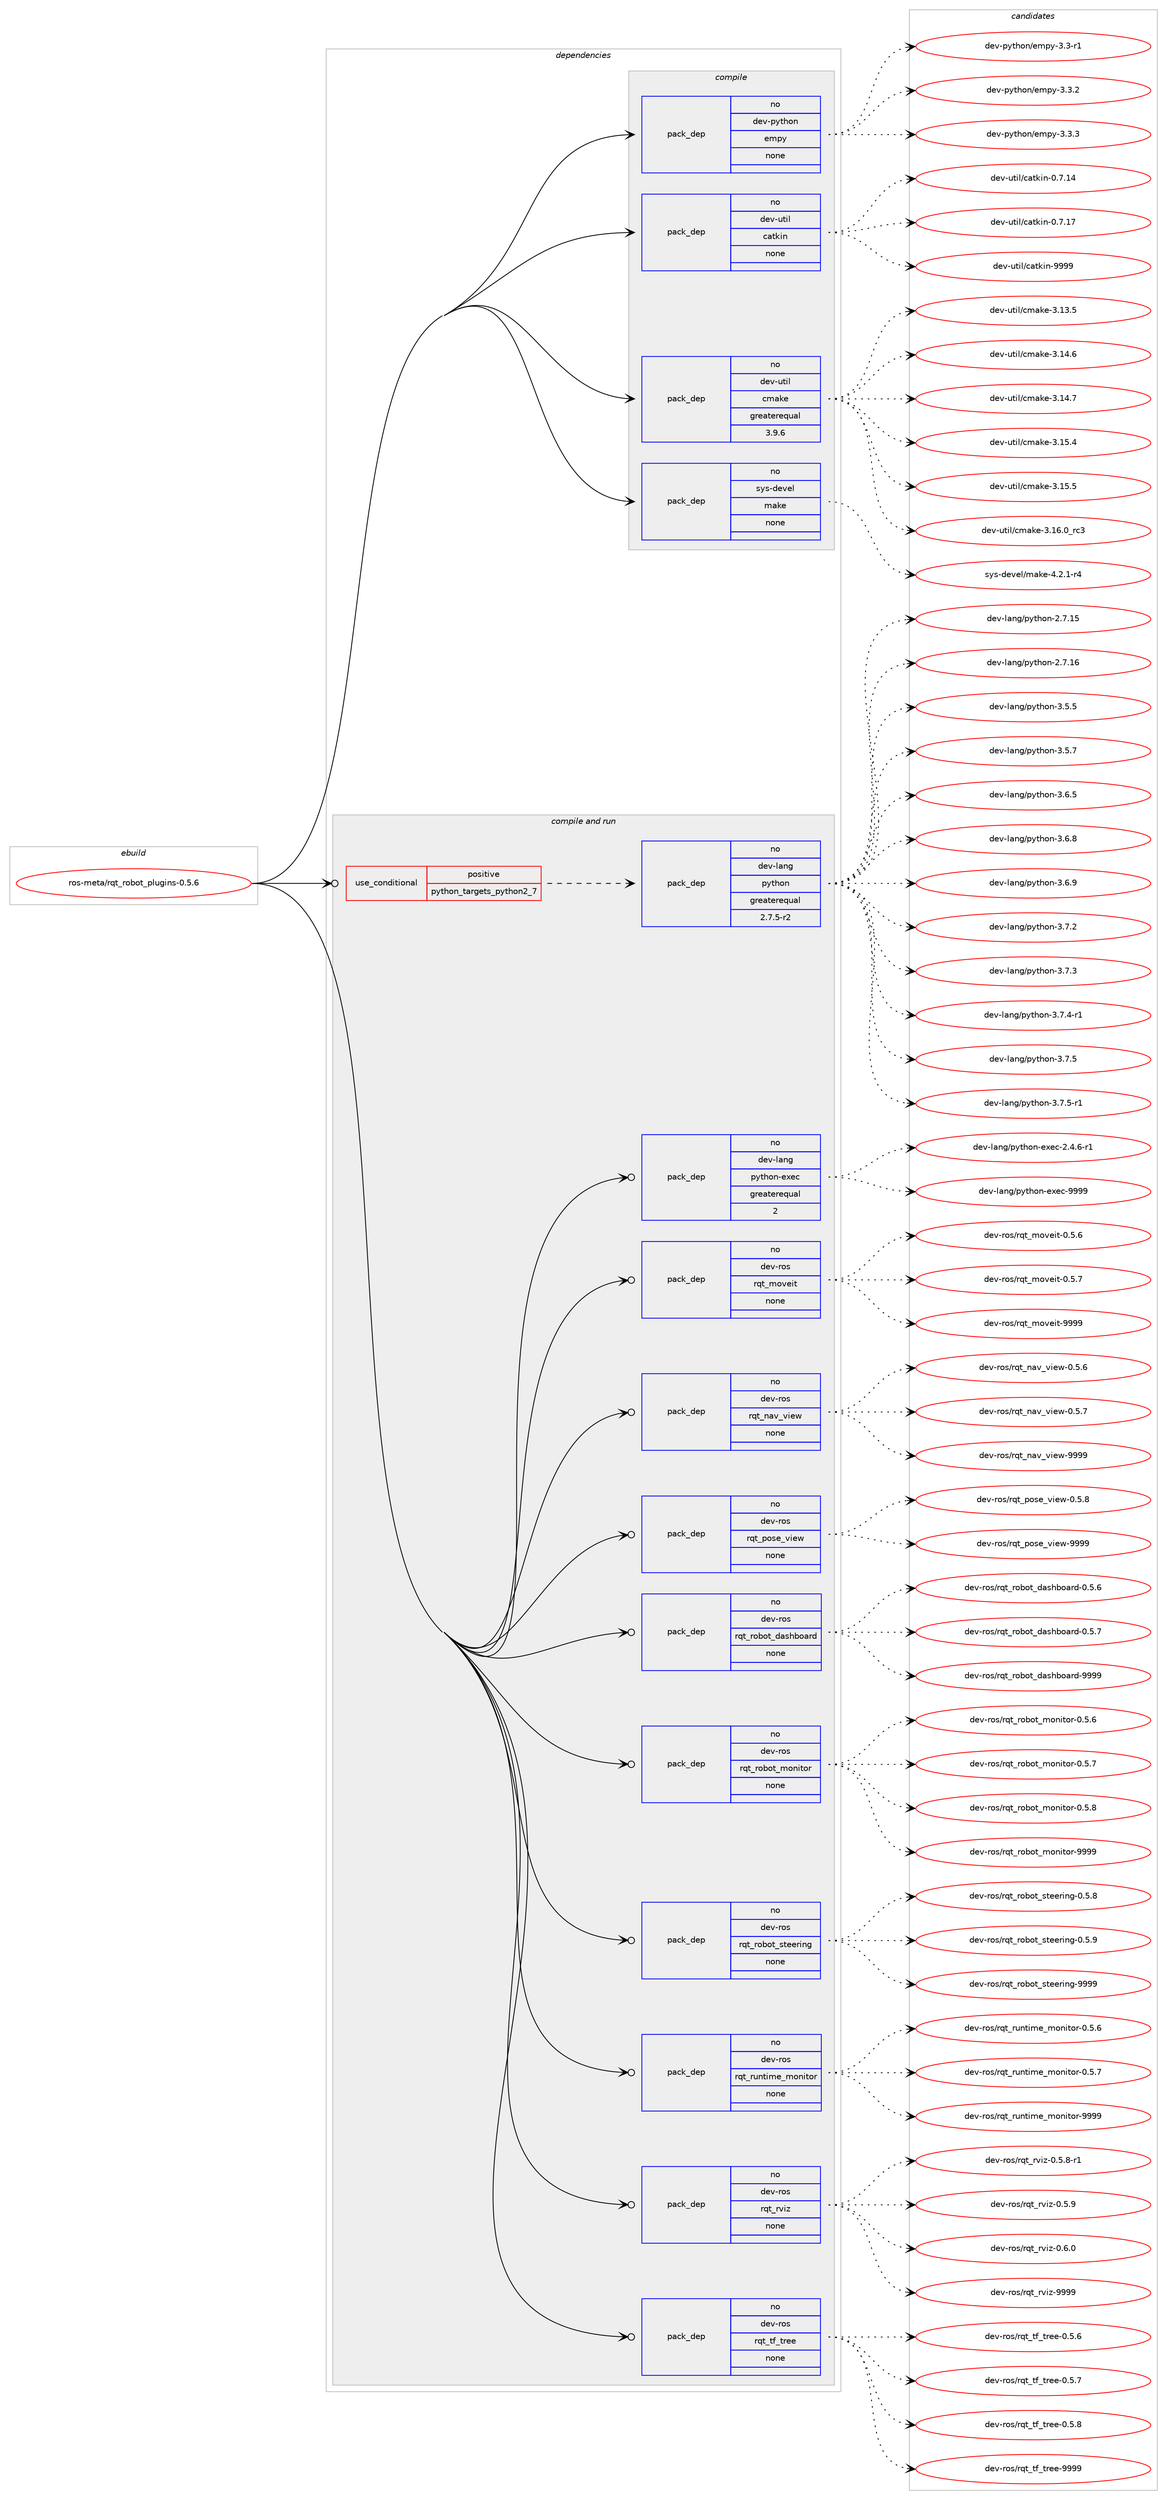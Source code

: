 digraph prolog {

# *************
# Graph options
# *************

newrank=true;
concentrate=true;
compound=true;
graph [rankdir=LR,fontname=Helvetica,fontsize=10,ranksep=1.5];#, ranksep=2.5, nodesep=0.2];
edge  [arrowhead=vee];
node  [fontname=Helvetica,fontsize=10];

# **********
# The ebuild
# **********

subgraph cluster_leftcol {
color=gray;
rank=same;
label=<<i>ebuild</i>>;
id [label="ros-meta/rqt_robot_plugins-0.5.6", color=red, width=4, href="../ros-meta/rqt_robot_plugins-0.5.6.svg"];
}

# ****************
# The dependencies
# ****************

subgraph cluster_midcol {
color=gray;
label=<<i>dependencies</i>>;
subgraph cluster_compile {
fillcolor="#eeeeee";
style=filled;
label=<<i>compile</i>>;
subgraph pack627174 {
dependency848600 [label=<<TABLE BORDER="0" CELLBORDER="1" CELLSPACING="0" CELLPADDING="4" WIDTH="220"><TR><TD ROWSPAN="6" CELLPADDING="30">pack_dep</TD></TR><TR><TD WIDTH="110">no</TD></TR><TR><TD>dev-python</TD></TR><TR><TD>empy</TD></TR><TR><TD>none</TD></TR><TR><TD></TD></TR></TABLE>>, shape=none, color=blue];
}
id:e -> dependency848600:w [weight=20,style="solid",arrowhead="vee"];
subgraph pack627175 {
dependency848601 [label=<<TABLE BORDER="0" CELLBORDER="1" CELLSPACING="0" CELLPADDING="4" WIDTH="220"><TR><TD ROWSPAN="6" CELLPADDING="30">pack_dep</TD></TR><TR><TD WIDTH="110">no</TD></TR><TR><TD>dev-util</TD></TR><TR><TD>catkin</TD></TR><TR><TD>none</TD></TR><TR><TD></TD></TR></TABLE>>, shape=none, color=blue];
}
id:e -> dependency848601:w [weight=20,style="solid",arrowhead="vee"];
subgraph pack627176 {
dependency848602 [label=<<TABLE BORDER="0" CELLBORDER="1" CELLSPACING="0" CELLPADDING="4" WIDTH="220"><TR><TD ROWSPAN="6" CELLPADDING="30">pack_dep</TD></TR><TR><TD WIDTH="110">no</TD></TR><TR><TD>dev-util</TD></TR><TR><TD>cmake</TD></TR><TR><TD>greaterequal</TD></TR><TR><TD>3.9.6</TD></TR></TABLE>>, shape=none, color=blue];
}
id:e -> dependency848602:w [weight=20,style="solid",arrowhead="vee"];
subgraph pack627177 {
dependency848603 [label=<<TABLE BORDER="0" CELLBORDER="1" CELLSPACING="0" CELLPADDING="4" WIDTH="220"><TR><TD ROWSPAN="6" CELLPADDING="30">pack_dep</TD></TR><TR><TD WIDTH="110">no</TD></TR><TR><TD>sys-devel</TD></TR><TR><TD>make</TD></TR><TR><TD>none</TD></TR><TR><TD></TD></TR></TABLE>>, shape=none, color=blue];
}
id:e -> dependency848603:w [weight=20,style="solid",arrowhead="vee"];
}
subgraph cluster_compileandrun {
fillcolor="#eeeeee";
style=filled;
label=<<i>compile and run</i>>;
subgraph cond206492 {
dependency848604 [label=<<TABLE BORDER="0" CELLBORDER="1" CELLSPACING="0" CELLPADDING="4"><TR><TD ROWSPAN="3" CELLPADDING="10">use_conditional</TD></TR><TR><TD>positive</TD></TR><TR><TD>python_targets_python2_7</TD></TR></TABLE>>, shape=none, color=red];
subgraph pack627178 {
dependency848605 [label=<<TABLE BORDER="0" CELLBORDER="1" CELLSPACING="0" CELLPADDING="4" WIDTH="220"><TR><TD ROWSPAN="6" CELLPADDING="30">pack_dep</TD></TR><TR><TD WIDTH="110">no</TD></TR><TR><TD>dev-lang</TD></TR><TR><TD>python</TD></TR><TR><TD>greaterequal</TD></TR><TR><TD>2.7.5-r2</TD></TR></TABLE>>, shape=none, color=blue];
}
dependency848604:e -> dependency848605:w [weight=20,style="dashed",arrowhead="vee"];
}
id:e -> dependency848604:w [weight=20,style="solid",arrowhead="odotvee"];
subgraph pack627179 {
dependency848606 [label=<<TABLE BORDER="0" CELLBORDER="1" CELLSPACING="0" CELLPADDING="4" WIDTH="220"><TR><TD ROWSPAN="6" CELLPADDING="30">pack_dep</TD></TR><TR><TD WIDTH="110">no</TD></TR><TR><TD>dev-lang</TD></TR><TR><TD>python-exec</TD></TR><TR><TD>greaterequal</TD></TR><TR><TD>2</TD></TR></TABLE>>, shape=none, color=blue];
}
id:e -> dependency848606:w [weight=20,style="solid",arrowhead="odotvee"];
subgraph pack627180 {
dependency848607 [label=<<TABLE BORDER="0" CELLBORDER="1" CELLSPACING="0" CELLPADDING="4" WIDTH="220"><TR><TD ROWSPAN="6" CELLPADDING="30">pack_dep</TD></TR><TR><TD WIDTH="110">no</TD></TR><TR><TD>dev-ros</TD></TR><TR><TD>rqt_moveit</TD></TR><TR><TD>none</TD></TR><TR><TD></TD></TR></TABLE>>, shape=none, color=blue];
}
id:e -> dependency848607:w [weight=20,style="solid",arrowhead="odotvee"];
subgraph pack627181 {
dependency848608 [label=<<TABLE BORDER="0" CELLBORDER="1" CELLSPACING="0" CELLPADDING="4" WIDTH="220"><TR><TD ROWSPAN="6" CELLPADDING="30">pack_dep</TD></TR><TR><TD WIDTH="110">no</TD></TR><TR><TD>dev-ros</TD></TR><TR><TD>rqt_nav_view</TD></TR><TR><TD>none</TD></TR><TR><TD></TD></TR></TABLE>>, shape=none, color=blue];
}
id:e -> dependency848608:w [weight=20,style="solid",arrowhead="odotvee"];
subgraph pack627182 {
dependency848609 [label=<<TABLE BORDER="0" CELLBORDER="1" CELLSPACING="0" CELLPADDING="4" WIDTH="220"><TR><TD ROWSPAN="6" CELLPADDING="30">pack_dep</TD></TR><TR><TD WIDTH="110">no</TD></TR><TR><TD>dev-ros</TD></TR><TR><TD>rqt_pose_view</TD></TR><TR><TD>none</TD></TR><TR><TD></TD></TR></TABLE>>, shape=none, color=blue];
}
id:e -> dependency848609:w [weight=20,style="solid",arrowhead="odotvee"];
subgraph pack627183 {
dependency848610 [label=<<TABLE BORDER="0" CELLBORDER="1" CELLSPACING="0" CELLPADDING="4" WIDTH="220"><TR><TD ROWSPAN="6" CELLPADDING="30">pack_dep</TD></TR><TR><TD WIDTH="110">no</TD></TR><TR><TD>dev-ros</TD></TR><TR><TD>rqt_robot_dashboard</TD></TR><TR><TD>none</TD></TR><TR><TD></TD></TR></TABLE>>, shape=none, color=blue];
}
id:e -> dependency848610:w [weight=20,style="solid",arrowhead="odotvee"];
subgraph pack627184 {
dependency848611 [label=<<TABLE BORDER="0" CELLBORDER="1" CELLSPACING="0" CELLPADDING="4" WIDTH="220"><TR><TD ROWSPAN="6" CELLPADDING="30">pack_dep</TD></TR><TR><TD WIDTH="110">no</TD></TR><TR><TD>dev-ros</TD></TR><TR><TD>rqt_robot_monitor</TD></TR><TR><TD>none</TD></TR><TR><TD></TD></TR></TABLE>>, shape=none, color=blue];
}
id:e -> dependency848611:w [weight=20,style="solid",arrowhead="odotvee"];
subgraph pack627185 {
dependency848612 [label=<<TABLE BORDER="0" CELLBORDER="1" CELLSPACING="0" CELLPADDING="4" WIDTH="220"><TR><TD ROWSPAN="6" CELLPADDING="30">pack_dep</TD></TR><TR><TD WIDTH="110">no</TD></TR><TR><TD>dev-ros</TD></TR><TR><TD>rqt_robot_steering</TD></TR><TR><TD>none</TD></TR><TR><TD></TD></TR></TABLE>>, shape=none, color=blue];
}
id:e -> dependency848612:w [weight=20,style="solid",arrowhead="odotvee"];
subgraph pack627186 {
dependency848613 [label=<<TABLE BORDER="0" CELLBORDER="1" CELLSPACING="0" CELLPADDING="4" WIDTH="220"><TR><TD ROWSPAN="6" CELLPADDING="30">pack_dep</TD></TR><TR><TD WIDTH="110">no</TD></TR><TR><TD>dev-ros</TD></TR><TR><TD>rqt_runtime_monitor</TD></TR><TR><TD>none</TD></TR><TR><TD></TD></TR></TABLE>>, shape=none, color=blue];
}
id:e -> dependency848613:w [weight=20,style="solid",arrowhead="odotvee"];
subgraph pack627187 {
dependency848614 [label=<<TABLE BORDER="0" CELLBORDER="1" CELLSPACING="0" CELLPADDING="4" WIDTH="220"><TR><TD ROWSPAN="6" CELLPADDING="30">pack_dep</TD></TR><TR><TD WIDTH="110">no</TD></TR><TR><TD>dev-ros</TD></TR><TR><TD>rqt_rviz</TD></TR><TR><TD>none</TD></TR><TR><TD></TD></TR></TABLE>>, shape=none, color=blue];
}
id:e -> dependency848614:w [weight=20,style="solid",arrowhead="odotvee"];
subgraph pack627188 {
dependency848615 [label=<<TABLE BORDER="0" CELLBORDER="1" CELLSPACING="0" CELLPADDING="4" WIDTH="220"><TR><TD ROWSPAN="6" CELLPADDING="30">pack_dep</TD></TR><TR><TD WIDTH="110">no</TD></TR><TR><TD>dev-ros</TD></TR><TR><TD>rqt_tf_tree</TD></TR><TR><TD>none</TD></TR><TR><TD></TD></TR></TABLE>>, shape=none, color=blue];
}
id:e -> dependency848615:w [weight=20,style="solid",arrowhead="odotvee"];
}
subgraph cluster_run {
fillcolor="#eeeeee";
style=filled;
label=<<i>run</i>>;
}
}

# **************
# The candidates
# **************

subgraph cluster_choices {
rank=same;
color=gray;
label=<<i>candidates</i>>;

subgraph choice627174 {
color=black;
nodesep=1;
choice1001011184511212111610411111047101109112121455146514511449 [label="dev-python/empy-3.3-r1", color=red, width=4,href="../dev-python/empy-3.3-r1.svg"];
choice1001011184511212111610411111047101109112121455146514650 [label="dev-python/empy-3.3.2", color=red, width=4,href="../dev-python/empy-3.3.2.svg"];
choice1001011184511212111610411111047101109112121455146514651 [label="dev-python/empy-3.3.3", color=red, width=4,href="../dev-python/empy-3.3.3.svg"];
dependency848600:e -> choice1001011184511212111610411111047101109112121455146514511449:w [style=dotted,weight="100"];
dependency848600:e -> choice1001011184511212111610411111047101109112121455146514650:w [style=dotted,weight="100"];
dependency848600:e -> choice1001011184511212111610411111047101109112121455146514651:w [style=dotted,weight="100"];
}
subgraph choice627175 {
color=black;
nodesep=1;
choice1001011184511711610510847999711610710511045484655464952 [label="dev-util/catkin-0.7.14", color=red, width=4,href="../dev-util/catkin-0.7.14.svg"];
choice1001011184511711610510847999711610710511045484655464955 [label="dev-util/catkin-0.7.17", color=red, width=4,href="../dev-util/catkin-0.7.17.svg"];
choice100101118451171161051084799971161071051104557575757 [label="dev-util/catkin-9999", color=red, width=4,href="../dev-util/catkin-9999.svg"];
dependency848601:e -> choice1001011184511711610510847999711610710511045484655464952:w [style=dotted,weight="100"];
dependency848601:e -> choice1001011184511711610510847999711610710511045484655464955:w [style=dotted,weight="100"];
dependency848601:e -> choice100101118451171161051084799971161071051104557575757:w [style=dotted,weight="100"];
}
subgraph choice627176 {
color=black;
nodesep=1;
choice1001011184511711610510847991099710710145514649514653 [label="dev-util/cmake-3.13.5", color=red, width=4,href="../dev-util/cmake-3.13.5.svg"];
choice1001011184511711610510847991099710710145514649524654 [label="dev-util/cmake-3.14.6", color=red, width=4,href="../dev-util/cmake-3.14.6.svg"];
choice1001011184511711610510847991099710710145514649524655 [label="dev-util/cmake-3.14.7", color=red, width=4,href="../dev-util/cmake-3.14.7.svg"];
choice1001011184511711610510847991099710710145514649534652 [label="dev-util/cmake-3.15.4", color=red, width=4,href="../dev-util/cmake-3.15.4.svg"];
choice1001011184511711610510847991099710710145514649534653 [label="dev-util/cmake-3.15.5", color=red, width=4,href="../dev-util/cmake-3.15.5.svg"];
choice1001011184511711610510847991099710710145514649544648951149951 [label="dev-util/cmake-3.16.0_rc3", color=red, width=4,href="../dev-util/cmake-3.16.0_rc3.svg"];
dependency848602:e -> choice1001011184511711610510847991099710710145514649514653:w [style=dotted,weight="100"];
dependency848602:e -> choice1001011184511711610510847991099710710145514649524654:w [style=dotted,weight="100"];
dependency848602:e -> choice1001011184511711610510847991099710710145514649524655:w [style=dotted,weight="100"];
dependency848602:e -> choice1001011184511711610510847991099710710145514649534652:w [style=dotted,weight="100"];
dependency848602:e -> choice1001011184511711610510847991099710710145514649534653:w [style=dotted,weight="100"];
dependency848602:e -> choice1001011184511711610510847991099710710145514649544648951149951:w [style=dotted,weight="100"];
}
subgraph choice627177 {
color=black;
nodesep=1;
choice1151211154510010111810110847109971071014552465046494511452 [label="sys-devel/make-4.2.1-r4", color=red, width=4,href="../sys-devel/make-4.2.1-r4.svg"];
dependency848603:e -> choice1151211154510010111810110847109971071014552465046494511452:w [style=dotted,weight="100"];
}
subgraph choice627178 {
color=black;
nodesep=1;
choice10010111845108971101034711212111610411111045504655464953 [label="dev-lang/python-2.7.15", color=red, width=4,href="../dev-lang/python-2.7.15.svg"];
choice10010111845108971101034711212111610411111045504655464954 [label="dev-lang/python-2.7.16", color=red, width=4,href="../dev-lang/python-2.7.16.svg"];
choice100101118451089711010347112121116104111110455146534653 [label="dev-lang/python-3.5.5", color=red, width=4,href="../dev-lang/python-3.5.5.svg"];
choice100101118451089711010347112121116104111110455146534655 [label="dev-lang/python-3.5.7", color=red, width=4,href="../dev-lang/python-3.5.7.svg"];
choice100101118451089711010347112121116104111110455146544653 [label="dev-lang/python-3.6.5", color=red, width=4,href="../dev-lang/python-3.6.5.svg"];
choice100101118451089711010347112121116104111110455146544656 [label="dev-lang/python-3.6.8", color=red, width=4,href="../dev-lang/python-3.6.8.svg"];
choice100101118451089711010347112121116104111110455146544657 [label="dev-lang/python-3.6.9", color=red, width=4,href="../dev-lang/python-3.6.9.svg"];
choice100101118451089711010347112121116104111110455146554650 [label="dev-lang/python-3.7.2", color=red, width=4,href="../dev-lang/python-3.7.2.svg"];
choice100101118451089711010347112121116104111110455146554651 [label="dev-lang/python-3.7.3", color=red, width=4,href="../dev-lang/python-3.7.3.svg"];
choice1001011184510897110103471121211161041111104551465546524511449 [label="dev-lang/python-3.7.4-r1", color=red, width=4,href="../dev-lang/python-3.7.4-r1.svg"];
choice100101118451089711010347112121116104111110455146554653 [label="dev-lang/python-3.7.5", color=red, width=4,href="../dev-lang/python-3.7.5.svg"];
choice1001011184510897110103471121211161041111104551465546534511449 [label="dev-lang/python-3.7.5-r1", color=red, width=4,href="../dev-lang/python-3.7.5-r1.svg"];
dependency848605:e -> choice10010111845108971101034711212111610411111045504655464953:w [style=dotted,weight="100"];
dependency848605:e -> choice10010111845108971101034711212111610411111045504655464954:w [style=dotted,weight="100"];
dependency848605:e -> choice100101118451089711010347112121116104111110455146534653:w [style=dotted,weight="100"];
dependency848605:e -> choice100101118451089711010347112121116104111110455146534655:w [style=dotted,weight="100"];
dependency848605:e -> choice100101118451089711010347112121116104111110455146544653:w [style=dotted,weight="100"];
dependency848605:e -> choice100101118451089711010347112121116104111110455146544656:w [style=dotted,weight="100"];
dependency848605:e -> choice100101118451089711010347112121116104111110455146544657:w [style=dotted,weight="100"];
dependency848605:e -> choice100101118451089711010347112121116104111110455146554650:w [style=dotted,weight="100"];
dependency848605:e -> choice100101118451089711010347112121116104111110455146554651:w [style=dotted,weight="100"];
dependency848605:e -> choice1001011184510897110103471121211161041111104551465546524511449:w [style=dotted,weight="100"];
dependency848605:e -> choice100101118451089711010347112121116104111110455146554653:w [style=dotted,weight="100"];
dependency848605:e -> choice1001011184510897110103471121211161041111104551465546534511449:w [style=dotted,weight="100"];
}
subgraph choice627179 {
color=black;
nodesep=1;
choice10010111845108971101034711212111610411111045101120101994550465246544511449 [label="dev-lang/python-exec-2.4.6-r1", color=red, width=4,href="../dev-lang/python-exec-2.4.6-r1.svg"];
choice10010111845108971101034711212111610411111045101120101994557575757 [label="dev-lang/python-exec-9999", color=red, width=4,href="../dev-lang/python-exec-9999.svg"];
dependency848606:e -> choice10010111845108971101034711212111610411111045101120101994550465246544511449:w [style=dotted,weight="100"];
dependency848606:e -> choice10010111845108971101034711212111610411111045101120101994557575757:w [style=dotted,weight="100"];
}
subgraph choice627180 {
color=black;
nodesep=1;
choice100101118451141111154711411311695109111118101105116454846534654 [label="dev-ros/rqt_moveit-0.5.6", color=red, width=4,href="../dev-ros/rqt_moveit-0.5.6.svg"];
choice100101118451141111154711411311695109111118101105116454846534655 [label="dev-ros/rqt_moveit-0.5.7", color=red, width=4,href="../dev-ros/rqt_moveit-0.5.7.svg"];
choice1001011184511411111547114113116951091111181011051164557575757 [label="dev-ros/rqt_moveit-9999", color=red, width=4,href="../dev-ros/rqt_moveit-9999.svg"];
dependency848607:e -> choice100101118451141111154711411311695109111118101105116454846534654:w [style=dotted,weight="100"];
dependency848607:e -> choice100101118451141111154711411311695109111118101105116454846534655:w [style=dotted,weight="100"];
dependency848607:e -> choice1001011184511411111547114113116951091111181011051164557575757:w [style=dotted,weight="100"];
}
subgraph choice627181 {
color=black;
nodesep=1;
choice1001011184511411111547114113116951109711895118105101119454846534654 [label="dev-ros/rqt_nav_view-0.5.6", color=red, width=4,href="../dev-ros/rqt_nav_view-0.5.6.svg"];
choice1001011184511411111547114113116951109711895118105101119454846534655 [label="dev-ros/rqt_nav_view-0.5.7", color=red, width=4,href="../dev-ros/rqt_nav_view-0.5.7.svg"];
choice10010111845114111115471141131169511097118951181051011194557575757 [label="dev-ros/rqt_nav_view-9999", color=red, width=4,href="../dev-ros/rqt_nav_view-9999.svg"];
dependency848608:e -> choice1001011184511411111547114113116951109711895118105101119454846534654:w [style=dotted,weight="100"];
dependency848608:e -> choice1001011184511411111547114113116951109711895118105101119454846534655:w [style=dotted,weight="100"];
dependency848608:e -> choice10010111845114111115471141131169511097118951181051011194557575757:w [style=dotted,weight="100"];
}
subgraph choice627182 {
color=black;
nodesep=1;
choice10010111845114111115471141131169511211111510195118105101119454846534656 [label="dev-ros/rqt_pose_view-0.5.8", color=red, width=4,href="../dev-ros/rqt_pose_view-0.5.8.svg"];
choice100101118451141111154711411311695112111115101951181051011194557575757 [label="dev-ros/rqt_pose_view-9999", color=red, width=4,href="../dev-ros/rqt_pose_view-9999.svg"];
dependency848609:e -> choice10010111845114111115471141131169511211111510195118105101119454846534656:w [style=dotted,weight="100"];
dependency848609:e -> choice100101118451141111154711411311695112111115101951181051011194557575757:w [style=dotted,weight="100"];
}
subgraph choice627183 {
color=black;
nodesep=1;
choice1001011184511411111547114113116951141119811111695100971151049811197114100454846534654 [label="dev-ros/rqt_robot_dashboard-0.5.6", color=red, width=4,href="../dev-ros/rqt_robot_dashboard-0.5.6.svg"];
choice1001011184511411111547114113116951141119811111695100971151049811197114100454846534655 [label="dev-ros/rqt_robot_dashboard-0.5.7", color=red, width=4,href="../dev-ros/rqt_robot_dashboard-0.5.7.svg"];
choice10010111845114111115471141131169511411198111116951009711510498111971141004557575757 [label="dev-ros/rqt_robot_dashboard-9999", color=red, width=4,href="../dev-ros/rqt_robot_dashboard-9999.svg"];
dependency848610:e -> choice1001011184511411111547114113116951141119811111695100971151049811197114100454846534654:w [style=dotted,weight="100"];
dependency848610:e -> choice1001011184511411111547114113116951141119811111695100971151049811197114100454846534655:w [style=dotted,weight="100"];
dependency848610:e -> choice10010111845114111115471141131169511411198111116951009711510498111971141004557575757:w [style=dotted,weight="100"];
}
subgraph choice627184 {
color=black;
nodesep=1;
choice1001011184511411111547114113116951141119811111695109111110105116111114454846534654 [label="dev-ros/rqt_robot_monitor-0.5.6", color=red, width=4,href="../dev-ros/rqt_robot_monitor-0.5.6.svg"];
choice1001011184511411111547114113116951141119811111695109111110105116111114454846534655 [label="dev-ros/rqt_robot_monitor-0.5.7", color=red, width=4,href="../dev-ros/rqt_robot_monitor-0.5.7.svg"];
choice1001011184511411111547114113116951141119811111695109111110105116111114454846534656 [label="dev-ros/rqt_robot_monitor-0.5.8", color=red, width=4,href="../dev-ros/rqt_robot_monitor-0.5.8.svg"];
choice10010111845114111115471141131169511411198111116951091111101051161111144557575757 [label="dev-ros/rqt_robot_monitor-9999", color=red, width=4,href="../dev-ros/rqt_robot_monitor-9999.svg"];
dependency848611:e -> choice1001011184511411111547114113116951141119811111695109111110105116111114454846534654:w [style=dotted,weight="100"];
dependency848611:e -> choice1001011184511411111547114113116951141119811111695109111110105116111114454846534655:w [style=dotted,weight="100"];
dependency848611:e -> choice1001011184511411111547114113116951141119811111695109111110105116111114454846534656:w [style=dotted,weight="100"];
dependency848611:e -> choice10010111845114111115471141131169511411198111116951091111101051161111144557575757:w [style=dotted,weight="100"];
}
subgraph choice627185 {
color=black;
nodesep=1;
choice1001011184511411111547114113116951141119811111695115116101101114105110103454846534656 [label="dev-ros/rqt_robot_steering-0.5.8", color=red, width=4,href="../dev-ros/rqt_robot_steering-0.5.8.svg"];
choice1001011184511411111547114113116951141119811111695115116101101114105110103454846534657 [label="dev-ros/rqt_robot_steering-0.5.9", color=red, width=4,href="../dev-ros/rqt_robot_steering-0.5.9.svg"];
choice10010111845114111115471141131169511411198111116951151161011011141051101034557575757 [label="dev-ros/rqt_robot_steering-9999", color=red, width=4,href="../dev-ros/rqt_robot_steering-9999.svg"];
dependency848612:e -> choice1001011184511411111547114113116951141119811111695115116101101114105110103454846534656:w [style=dotted,weight="100"];
dependency848612:e -> choice1001011184511411111547114113116951141119811111695115116101101114105110103454846534657:w [style=dotted,weight="100"];
dependency848612:e -> choice10010111845114111115471141131169511411198111116951151161011011141051101034557575757:w [style=dotted,weight="100"];
}
subgraph choice627186 {
color=black;
nodesep=1;
choice10010111845114111115471141131169511411711011610510910195109111110105116111114454846534654 [label="dev-ros/rqt_runtime_monitor-0.5.6", color=red, width=4,href="../dev-ros/rqt_runtime_monitor-0.5.6.svg"];
choice10010111845114111115471141131169511411711011610510910195109111110105116111114454846534655 [label="dev-ros/rqt_runtime_monitor-0.5.7", color=red, width=4,href="../dev-ros/rqt_runtime_monitor-0.5.7.svg"];
choice100101118451141111154711411311695114117110116105109101951091111101051161111144557575757 [label="dev-ros/rqt_runtime_monitor-9999", color=red, width=4,href="../dev-ros/rqt_runtime_monitor-9999.svg"];
dependency848613:e -> choice10010111845114111115471141131169511411711011610510910195109111110105116111114454846534654:w [style=dotted,weight="100"];
dependency848613:e -> choice10010111845114111115471141131169511411711011610510910195109111110105116111114454846534655:w [style=dotted,weight="100"];
dependency848613:e -> choice100101118451141111154711411311695114117110116105109101951091111101051161111144557575757:w [style=dotted,weight="100"];
}
subgraph choice627187 {
color=black;
nodesep=1;
choice1001011184511411111547114113116951141181051224548465346564511449 [label="dev-ros/rqt_rviz-0.5.8-r1", color=red, width=4,href="../dev-ros/rqt_rviz-0.5.8-r1.svg"];
choice100101118451141111154711411311695114118105122454846534657 [label="dev-ros/rqt_rviz-0.5.9", color=red, width=4,href="../dev-ros/rqt_rviz-0.5.9.svg"];
choice100101118451141111154711411311695114118105122454846544648 [label="dev-ros/rqt_rviz-0.6.0", color=red, width=4,href="../dev-ros/rqt_rviz-0.6.0.svg"];
choice1001011184511411111547114113116951141181051224557575757 [label="dev-ros/rqt_rviz-9999", color=red, width=4,href="../dev-ros/rqt_rviz-9999.svg"];
dependency848614:e -> choice1001011184511411111547114113116951141181051224548465346564511449:w [style=dotted,weight="100"];
dependency848614:e -> choice100101118451141111154711411311695114118105122454846534657:w [style=dotted,weight="100"];
dependency848614:e -> choice100101118451141111154711411311695114118105122454846544648:w [style=dotted,weight="100"];
dependency848614:e -> choice1001011184511411111547114113116951141181051224557575757:w [style=dotted,weight="100"];
}
subgraph choice627188 {
color=black;
nodesep=1;
choice10010111845114111115471141131169511610295116114101101454846534654 [label="dev-ros/rqt_tf_tree-0.5.6", color=red, width=4,href="../dev-ros/rqt_tf_tree-0.5.6.svg"];
choice10010111845114111115471141131169511610295116114101101454846534655 [label="dev-ros/rqt_tf_tree-0.5.7", color=red, width=4,href="../dev-ros/rqt_tf_tree-0.5.7.svg"];
choice10010111845114111115471141131169511610295116114101101454846534656 [label="dev-ros/rqt_tf_tree-0.5.8", color=red, width=4,href="../dev-ros/rqt_tf_tree-0.5.8.svg"];
choice100101118451141111154711411311695116102951161141011014557575757 [label="dev-ros/rqt_tf_tree-9999", color=red, width=4,href="../dev-ros/rqt_tf_tree-9999.svg"];
dependency848615:e -> choice10010111845114111115471141131169511610295116114101101454846534654:w [style=dotted,weight="100"];
dependency848615:e -> choice10010111845114111115471141131169511610295116114101101454846534655:w [style=dotted,weight="100"];
dependency848615:e -> choice10010111845114111115471141131169511610295116114101101454846534656:w [style=dotted,weight="100"];
dependency848615:e -> choice100101118451141111154711411311695116102951161141011014557575757:w [style=dotted,weight="100"];
}
}

}
